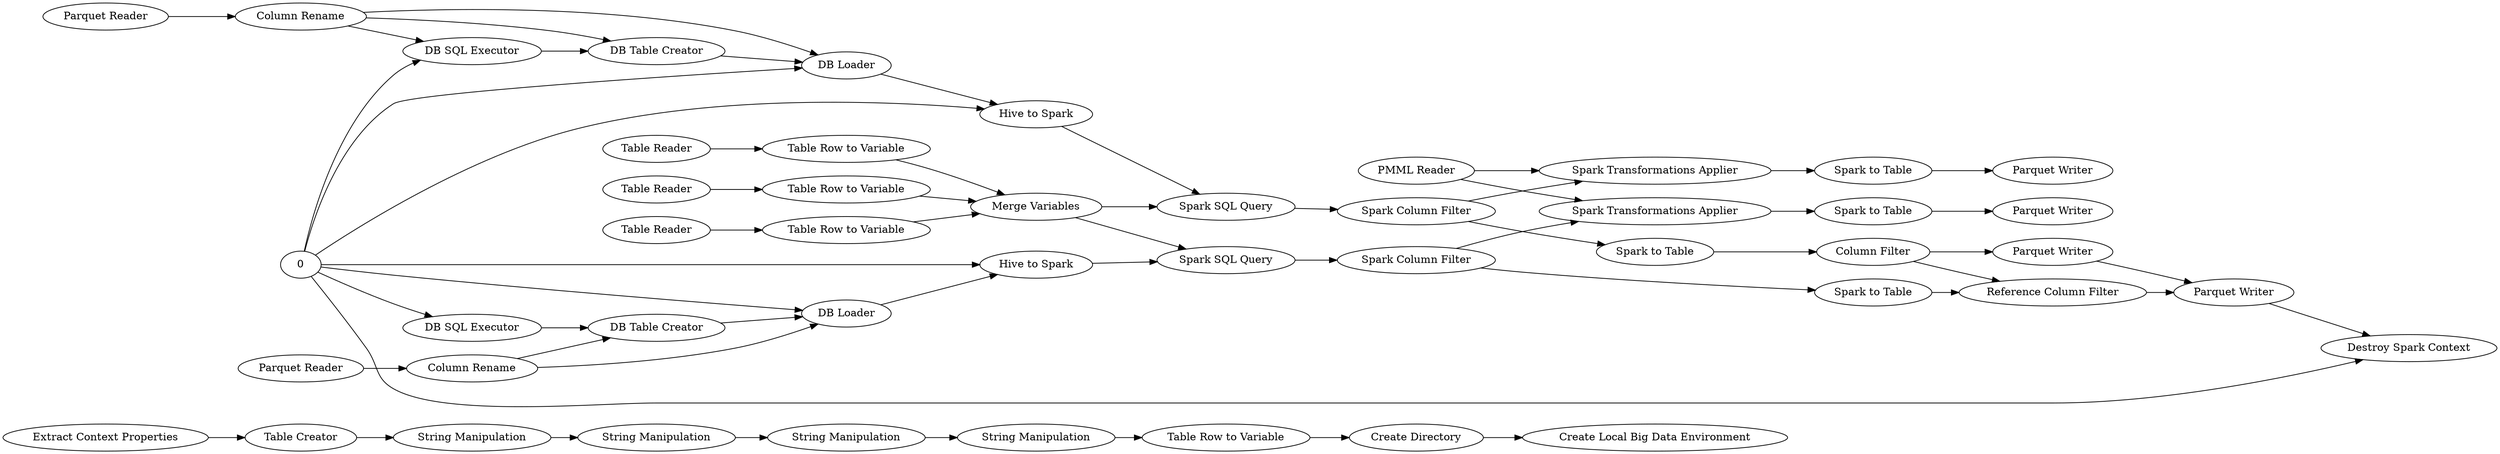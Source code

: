 digraph {
	1837 [label="Extract Context Properties"]
	1839 [label="Table Creator"]
	1840 [label="String Manipulation"]
	1841 [label="String Manipulation"]
	1842 [label="String Manipulation"]
	1843 [label="Table Row to Variable"]
	1844 [label="String Manipulation"]
	1849 [label="Create Local Big Data Environment"]
	1850 [label="Create Directory"]
	28 [label="Parquet Reader"]
	29 [label="Parquet Reader"]
	90 [label="Table Reader"]
	92 [label="Spark SQL Query"]
	95 [label="Spark to Table"]
	97 [label="Spark SQL Query"]
	99 [label="Spark to Table"]
	100 [label="Column Filter"]
	101 [label="Reference Column Filter"]
	103 [label="Parquet Writer"]
	104 [label="Parquet Writer"]
	336 [label="Destroy Spark Context"]
	1785 [label="Table Reader"]
	1846 [label="DB SQL Executor"]
	1853 [label="DB Table Creator"]
	1861 [label="DB Loader"]
	1862 [label="Hive to Spark"]
	1863 [label="Hive to Spark"]
	1864 [label="Column Rename"]
	1865 [label="Column Rename"]
	1866 [label="DB SQL Executor"]
	1867 [label="DB Table Creator"]
	1868 [label="DB Loader"]
	1869 [label="PMML Reader"]
	1870 [label="Spark Transformations Applier"]
	1875 [label="Parquet Writer"]
	1876 [label="Spark to Table"]
	1877 [label="Parquet Writer"]
	1878 [label="Spark to Table"]
	1879 [label="Spark Transformations Applier"]
	1880 [label="Table Row to Variable"]
	1881 [label="Table Row to Variable"]
	1882 [label="Merge Variables"]
	1883 [label="Spark Column Filter"]
	1884 [label="Table Reader"]
	1885 [label="Table Row to Variable"]
	1886 [label="Spark Column Filter"]
	1837 -> 1839
	1839 -> 1840
	1840 -> 1841
	1841 -> 1844
	1842 -> 1843
	1843 -> 1850
	1844 -> 1842
	1850 -> 1849
	0 -> 1861
	0 -> 1862
	0 -> 1863
	0 -> 1866
	0 -> 1868
	0 -> 336
	0 -> 1846
	28 -> 1865
	29 -> 1864
	90 -> 1880
	92 -> 1886
	95 -> 101
	97 -> 1883
	99 -> 100
	100 -> 101
	100 -> 103
	101 -> 104
	103 -> 104
	104 -> 336
	1785 -> 1881
	1846 -> 1853
	1853 -> 1861
	1861 -> 1862
	1862 -> 97
	1863 -> 92
	1864 -> 1867
	1864 -> 1868
	1865 -> 1861
	1865 -> 1853
	1865 -> 1846
	1866 -> 1867
	1867 -> 1868
	1868 -> 1863
	1869 -> 1870
	1869 -> 1879
	1870 -> 1876
	1876 -> 1875
	1878 -> 1877
	1879 -> 1878
	1880 -> 1882
	1881 -> 1882
	1882 -> 92
	1882 -> 97
	1883 -> 99
	1883 -> 1870
	1884 -> 1885
	1885 -> 1882
	1886 -> 95
	1886 -> 1879
	rankdir=LR
}

